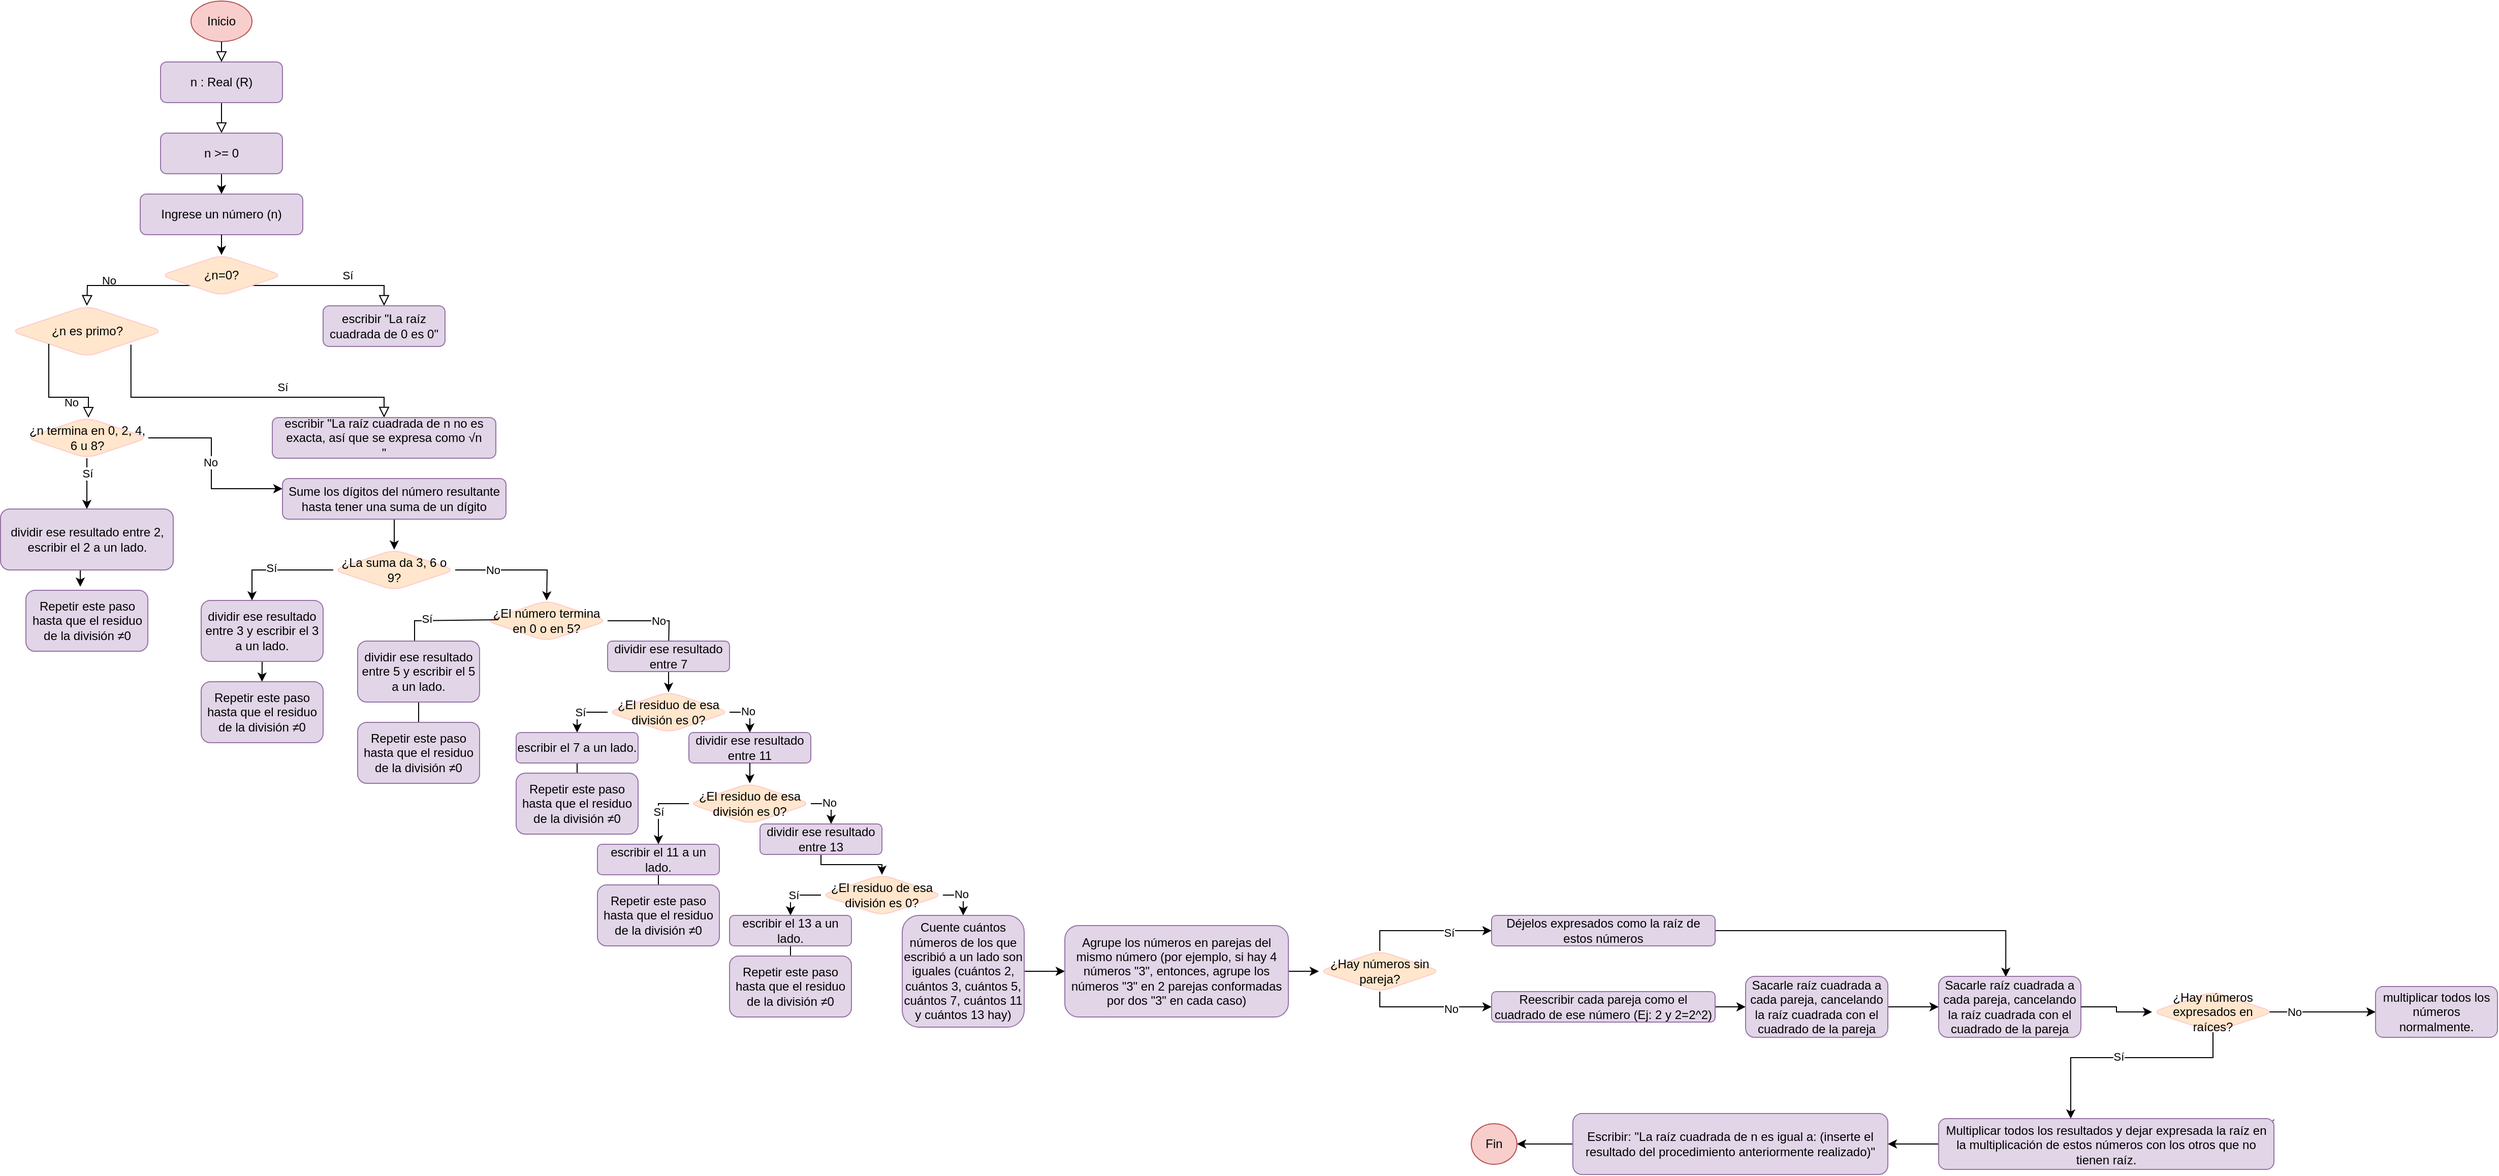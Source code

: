 <mxfile version="21.7.5" type="github">
  <diagram id="C5RBs43oDa-KdzZeNtuy" name="Page-1">
    <mxGraphModel dx="2933" dy="1567" grid="1" gridSize="10" guides="1" tooltips="1" connect="1" arrows="1" fold="1" page="1" pageScale="1" pageWidth="827" pageHeight="1169" math="0" shadow="0">
      <root>
        <mxCell id="WIyWlLk6GJQsqaUBKTNV-0" />
        <mxCell id="WIyWlLk6GJQsqaUBKTNV-1" parent="WIyWlLk6GJQsqaUBKTNV-0" />
        <mxCell id="WIyWlLk6GJQsqaUBKTNV-2" value="" style="rounded=0;html=1;jettySize=auto;orthogonalLoop=1;fontSize=11;endArrow=block;endFill=0;endSize=8;strokeWidth=1;shadow=0;labelBackgroundColor=none;edgeStyle=orthogonalEdgeStyle;" parent="WIyWlLk6GJQsqaUBKTNV-1" source="WIyWlLk6GJQsqaUBKTNV-3" edge="1">
          <mxGeometry relative="1" as="geometry">
            <mxPoint x="220" y="130" as="targetPoint" />
            <Array as="points">
              <mxPoint x="220" y="130" />
              <mxPoint x="220" y="130" />
            </Array>
          </mxGeometry>
        </mxCell>
        <mxCell id="WIyWlLk6GJQsqaUBKTNV-3" value="n : Real (R)" style="rounded=1;whiteSpace=wrap;html=1;fontSize=12;glass=0;strokeWidth=1;shadow=0;fillColor=#e1d5e7;strokeColor=#9673a6;" parent="WIyWlLk6GJQsqaUBKTNV-1" vertex="1">
          <mxGeometry x="160" y="60" width="120" height="40" as="geometry" />
        </mxCell>
        <mxCell id="WIyWlLk6GJQsqaUBKTNV-8" value="No" style="rounded=0;html=1;jettySize=auto;orthogonalLoop=1;fontSize=11;endArrow=block;endFill=0;endSize=8;strokeWidth=1;shadow=0;labelBackgroundColor=none;edgeStyle=orthogonalEdgeStyle;exitX=0;exitY=1;exitDx=0;exitDy=0;" parent="WIyWlLk6GJQsqaUBKTNV-1" source="UFm0XBWb2cDGTMjMBXUD-12" edge="1">
          <mxGeometry x="0.334" y="-5" relative="1" as="geometry">
            <mxPoint as="offset" />
            <mxPoint x="87.481" y="300" as="targetPoint" />
          </mxGeometry>
        </mxCell>
        <mxCell id="WIyWlLk6GJQsqaUBKTNV-9" value="Sí" style="edgeStyle=orthogonalEdgeStyle;rounded=0;html=1;jettySize=auto;orthogonalLoop=1;fontSize=11;endArrow=block;endFill=0;endSize=8;strokeWidth=1;shadow=0;labelBackgroundColor=none;exitX=1;exitY=1;exitDx=0;exitDy=0;entryX=0.5;entryY=0;entryDx=0;entryDy=0;" parent="WIyWlLk6GJQsqaUBKTNV-1" source="UFm0XBWb2cDGTMjMBXUD-12" target="WIyWlLk6GJQsqaUBKTNV-12" edge="1">
          <mxGeometry x="0.25" y="10" relative="1" as="geometry">
            <mxPoint as="offset" />
            <mxPoint x="294" y="270" as="sourcePoint" />
            <mxPoint x="394" y="450.0" as="targetPoint" />
            <Array as="points">
              <mxPoint x="380" y="280" />
            </Array>
          </mxGeometry>
        </mxCell>
        <mxCell id="WIyWlLk6GJQsqaUBKTNV-12" value="escribir &quot;La raíz cuadrada de 0 es 0&quot;" style="rounded=1;whiteSpace=wrap;html=1;fontSize=12;glass=0;strokeWidth=1;shadow=0;fillColor=#e1d5e7;strokeColor=#9673a6;" parent="WIyWlLk6GJQsqaUBKTNV-1" vertex="1">
          <mxGeometry x="320" y="300" width="120" height="40" as="geometry" />
        </mxCell>
        <mxCell id="UFm0XBWb2cDGTMjMBXUD-2" value="Inicio" style="ellipse;whiteSpace=wrap;html=1;fillColor=#f8cecc;strokeColor=#b85450;" vertex="1" parent="WIyWlLk6GJQsqaUBKTNV-1">
          <mxGeometry x="190" width="60" height="40" as="geometry" />
        </mxCell>
        <mxCell id="UFm0XBWb2cDGTMjMBXUD-3" value="" style="rounded=0;html=1;jettySize=auto;orthogonalLoop=1;fontSize=11;endArrow=block;endFill=0;endSize=8;strokeWidth=1;shadow=0;labelBackgroundColor=none;edgeStyle=orthogonalEdgeStyle;exitX=0.5;exitY=1;exitDx=0;exitDy=0;" edge="1" parent="WIyWlLk6GJQsqaUBKTNV-1" source="UFm0XBWb2cDGTMjMBXUD-2">
          <mxGeometry relative="1" as="geometry">
            <mxPoint x="219.5" y="40" as="sourcePoint" />
            <mxPoint x="220" y="60" as="targetPoint" />
            <Array as="points" />
          </mxGeometry>
        </mxCell>
        <mxCell id="UFm0XBWb2cDGTMjMBXUD-5" style="edgeStyle=orthogonalEdgeStyle;rounded=0;orthogonalLoop=1;jettySize=auto;html=1;" edge="1" parent="WIyWlLk6GJQsqaUBKTNV-1" source="UFm0XBWb2cDGTMjMBXUD-4">
          <mxGeometry relative="1" as="geometry">
            <mxPoint x="220" y="190" as="targetPoint" />
          </mxGeometry>
        </mxCell>
        <mxCell id="UFm0XBWb2cDGTMjMBXUD-4" value="n &amp;gt;= 0" style="rounded=1;whiteSpace=wrap;html=1;fillColor=#e1d5e7;strokeColor=#9673a6;" vertex="1" parent="WIyWlLk6GJQsqaUBKTNV-1">
          <mxGeometry x="160" y="130" width="120" height="40" as="geometry" />
        </mxCell>
        <mxCell id="UFm0XBWb2cDGTMjMBXUD-6" value="Ingrese un número (n)" style="rounded=1;whiteSpace=wrap;html=1;fillColor=#e1d5e7;strokeColor=#9673a6;" vertex="1" parent="WIyWlLk6GJQsqaUBKTNV-1">
          <mxGeometry x="140" y="190" width="160" height="40" as="geometry" />
        </mxCell>
        <mxCell id="UFm0XBWb2cDGTMjMBXUD-8" value="" style="endArrow=classic;html=1;rounded=0;exitX=0.5;exitY=1;exitDx=0;exitDy=0;entryX=0.5;entryY=0;entryDx=0;entryDy=0;entryPerimeter=0;" edge="1" parent="WIyWlLk6GJQsqaUBKTNV-1" source="UFm0XBWb2cDGTMjMBXUD-6" target="UFm0XBWb2cDGTMjMBXUD-12">
          <mxGeometry width="50" height="50" relative="1" as="geometry">
            <mxPoint x="370" y="190" as="sourcePoint" />
            <mxPoint x="220" y="250" as="targetPoint" />
          </mxGeometry>
        </mxCell>
        <mxCell id="UFm0XBWb2cDGTMjMBXUD-12" value="¿n=0?" style="rhombus;whiteSpace=wrap;html=1;fillColor=#ffe6cc;strokeColor=#FFCCCC;rounded=1;container=0;" vertex="1" parent="WIyWlLk6GJQsqaUBKTNV-1">
          <mxGeometry x="160" y="250" width="120" height="40" as="geometry" />
        </mxCell>
        <mxCell id="UFm0XBWb2cDGTMjMBXUD-33" value="Fin" style="ellipse;whiteSpace=wrap;html=1;fillColor=#f8cecc;strokeColor=#b85450;" vertex="1" parent="WIyWlLk6GJQsqaUBKTNV-1">
          <mxGeometry x="1450" y="1105" width="45" height="40" as="geometry" />
        </mxCell>
        <mxCell id="UFm0XBWb2cDGTMjMBXUD-37" value="¿n es primo?" style="rhombus;whiteSpace=wrap;html=1;fillColor=#ffe6cc;strokeColor=#FFCCCC;rounded=1;container=0;" vertex="1" parent="WIyWlLk6GJQsqaUBKTNV-1">
          <mxGeometry x="12.5" y="300" width="150" height="50" as="geometry" />
        </mxCell>
        <mxCell id="UFm0XBWb2cDGTMjMBXUD-38" value="No" style="rounded=0;html=1;jettySize=auto;orthogonalLoop=1;fontSize=11;endArrow=block;endFill=0;endSize=8;strokeWidth=1;shadow=0;labelBackgroundColor=none;edgeStyle=orthogonalEdgeStyle;exitX=0;exitY=1;exitDx=0;exitDy=0;" edge="1" parent="WIyWlLk6GJQsqaUBKTNV-1" source="UFm0XBWb2cDGTMjMBXUD-37">
          <mxGeometry x="0.334" y="-5" relative="1" as="geometry">
            <mxPoint as="offset" />
            <mxPoint x="190" y="387.5" as="sourcePoint" />
            <mxPoint x="89.037" y="410.161" as="targetPoint" />
            <Array as="points">
              <mxPoint x="50" y="390" />
              <mxPoint x="89" y="390" />
            </Array>
          </mxGeometry>
        </mxCell>
        <mxCell id="UFm0XBWb2cDGTMjMBXUD-39" value="Sí" style="edgeStyle=orthogonalEdgeStyle;rounded=0;html=1;jettySize=auto;orthogonalLoop=1;fontSize=11;endArrow=block;endFill=0;endSize=8;strokeWidth=1;shadow=0;labelBackgroundColor=none;exitX=0.789;exitY=0.766;exitDx=0;exitDy=0;exitPerimeter=0;" edge="1" parent="WIyWlLk6GJQsqaUBKTNV-1" source="UFm0XBWb2cDGTMjMBXUD-37">
          <mxGeometry x="0.25" y="10" relative="1" as="geometry">
            <mxPoint as="offset" />
            <mxPoint x="270" y="390" as="sourcePoint" />
            <mxPoint x="380" y="410" as="targetPoint" />
            <Array as="points">
              <mxPoint x="278" y="390" />
              <mxPoint x="380" y="390" />
              <mxPoint x="380" y="410" />
            </Array>
          </mxGeometry>
        </mxCell>
        <mxCell id="UFm0XBWb2cDGTMjMBXUD-40" value="escribir &quot;La raíz cuadrada de n no es exacta, así que se expresa como √n&lt;br&gt;&quot;" style="rounded=1;whiteSpace=wrap;html=1;fontSize=12;glass=0;strokeWidth=1;shadow=0;fillColor=#e1d5e7;strokeColor=#9673a6;" vertex="1" parent="WIyWlLk6GJQsqaUBKTNV-1">
          <mxGeometry x="270" y="410" width="220" height="40" as="geometry" />
        </mxCell>
        <mxCell id="UFm0XBWb2cDGTMjMBXUD-47" style="edgeStyle=orthogonalEdgeStyle;rounded=0;orthogonalLoop=1;jettySize=auto;html=1;exitX=0.5;exitY=1;exitDx=0;exitDy=0;" edge="1" parent="WIyWlLk6GJQsqaUBKTNV-1" source="UFm0XBWb2cDGTMjMBXUD-46" target="UFm0XBWb2cDGTMjMBXUD-48">
          <mxGeometry relative="1" as="geometry">
            <mxPoint x="480" y="490.0" as="targetPoint" />
            <Array as="points">
              <mxPoint x="87" y="500" />
            </Array>
          </mxGeometry>
        </mxCell>
        <mxCell id="UFm0XBWb2cDGTMjMBXUD-50" value="Sí" style="edgeLabel;html=1;align=center;verticalAlign=middle;resizable=0;points=[];" vertex="1" connectable="0" parent="UFm0XBWb2cDGTMjMBXUD-47">
          <mxGeometry x="-0.416" relative="1" as="geometry">
            <mxPoint as="offset" />
          </mxGeometry>
        </mxCell>
        <mxCell id="UFm0XBWb2cDGTMjMBXUD-49" style="edgeStyle=orthogonalEdgeStyle;rounded=0;orthogonalLoop=1;jettySize=auto;html=1;" edge="1" parent="WIyWlLk6GJQsqaUBKTNV-1">
          <mxGeometry relative="1" as="geometry">
            <mxPoint x="280" y="480" as="targetPoint" />
            <mxPoint x="148" y="430" as="sourcePoint" />
            <Array as="points">
              <mxPoint x="210" y="430" />
              <mxPoint x="210" y="480" />
            </Array>
          </mxGeometry>
        </mxCell>
        <mxCell id="UFm0XBWb2cDGTMjMBXUD-54" value="No" style="edgeLabel;html=1;align=center;verticalAlign=middle;resizable=0;points=[];" vertex="1" connectable="0" parent="UFm0XBWb2cDGTMjMBXUD-49">
          <mxGeometry x="-0.061" y="-1" relative="1" as="geometry">
            <mxPoint as="offset" />
          </mxGeometry>
        </mxCell>
        <mxCell id="UFm0XBWb2cDGTMjMBXUD-46" value="¿n termina en 0, 2, 4, 6 u 8?" style="rhombus;whiteSpace=wrap;html=1;fillColor=#ffe6cc;strokeColor=#FFCCCC;rounded=1;container=0;" vertex="1" parent="WIyWlLk6GJQsqaUBKTNV-1">
          <mxGeometry x="27.5" y="410" width="120" height="40" as="geometry" />
        </mxCell>
        <mxCell id="UFm0XBWb2cDGTMjMBXUD-74" style="edgeStyle=orthogonalEdgeStyle;rounded=0;orthogonalLoop=1;jettySize=auto;html=1;exitX=0.5;exitY=1;exitDx=0;exitDy=0;entryX=0.446;entryY=-0.059;entryDx=0;entryDy=0;entryPerimeter=0;" edge="1" parent="WIyWlLk6GJQsqaUBKTNV-1" source="UFm0XBWb2cDGTMjMBXUD-48" target="UFm0XBWb2cDGTMjMBXUD-73">
          <mxGeometry relative="1" as="geometry" />
        </mxCell>
        <mxCell id="UFm0XBWb2cDGTMjMBXUD-48" value="dividir ese resultado entre 2, escribir el 2 a un lado." style="rounded=1;whiteSpace=wrap;html=1;fillColor=#e1d5e7;strokeColor=#9673a6;" vertex="1" parent="WIyWlLk6GJQsqaUBKTNV-1">
          <mxGeometry x="2.5" y="500" width="170" height="60" as="geometry" />
        </mxCell>
        <mxCell id="UFm0XBWb2cDGTMjMBXUD-55" style="edgeStyle=orthogonalEdgeStyle;rounded=0;orthogonalLoop=1;jettySize=auto;html=1;" edge="1" parent="WIyWlLk6GJQsqaUBKTNV-1" source="UFm0XBWb2cDGTMjMBXUD-53">
          <mxGeometry relative="1" as="geometry">
            <mxPoint x="390" y="540.0" as="targetPoint" />
          </mxGeometry>
        </mxCell>
        <mxCell id="UFm0XBWb2cDGTMjMBXUD-53" value="Sume los dígitos del número resultante hasta tener una suma de un dígito" style="rounded=1;whiteSpace=wrap;html=1;fontSize=12;glass=0;strokeWidth=1;shadow=0;fillColor=#e1d5e7;strokeColor=#9673a6;" vertex="1" parent="WIyWlLk6GJQsqaUBKTNV-1">
          <mxGeometry x="280" y="470" width="220" height="40" as="geometry" />
        </mxCell>
        <mxCell id="UFm0XBWb2cDGTMjMBXUD-57" style="edgeStyle=orthogonalEdgeStyle;rounded=0;orthogonalLoop=1;jettySize=auto;html=1;exitX=0;exitY=0.5;exitDx=0;exitDy=0;" edge="1" parent="WIyWlLk6GJQsqaUBKTNV-1" source="UFm0XBWb2cDGTMjMBXUD-56" target="UFm0XBWb2cDGTMjMBXUD-61">
          <mxGeometry relative="1" as="geometry">
            <mxPoint x="250" y="584" as="targetPoint" />
            <mxPoint x="300" y="564.0" as="sourcePoint" />
            <Array as="points">
              <mxPoint x="250" y="560" />
            </Array>
          </mxGeometry>
        </mxCell>
        <mxCell id="UFm0XBWb2cDGTMjMBXUD-63" value="Sí" style="edgeLabel;html=1;align=center;verticalAlign=middle;resizable=0;points=[];" vertex="1" connectable="0" parent="UFm0XBWb2cDGTMjMBXUD-57">
          <mxGeometry x="0.114" y="-2" relative="1" as="geometry">
            <mxPoint as="offset" />
          </mxGeometry>
        </mxCell>
        <mxCell id="UFm0XBWb2cDGTMjMBXUD-62" style="edgeStyle=orthogonalEdgeStyle;rounded=0;orthogonalLoop=1;jettySize=auto;html=1;exitX=1;exitY=0.5;exitDx=0;exitDy=0;" edge="1" parent="WIyWlLk6GJQsqaUBKTNV-1" source="UFm0XBWb2cDGTMjMBXUD-56">
          <mxGeometry relative="1" as="geometry">
            <mxPoint x="540" y="590" as="targetPoint" />
          </mxGeometry>
        </mxCell>
        <mxCell id="UFm0XBWb2cDGTMjMBXUD-65" value="No" style="edgeLabel;html=1;align=center;verticalAlign=middle;resizable=0;points=[];" vertex="1" connectable="0" parent="UFm0XBWb2cDGTMjMBXUD-62">
          <mxGeometry x="-0.394" relative="1" as="geometry">
            <mxPoint as="offset" />
          </mxGeometry>
        </mxCell>
        <mxCell id="UFm0XBWb2cDGTMjMBXUD-56" value="¿La suma da 3, 6 o 9?" style="rhombus;whiteSpace=wrap;html=1;fillColor=#ffe6cc;strokeColor=#FFCCCC;rounded=1;container=0;" vertex="1" parent="WIyWlLk6GJQsqaUBKTNV-1">
          <mxGeometry x="330" y="540" width="120" height="40" as="geometry" />
        </mxCell>
        <mxCell id="UFm0XBWb2cDGTMjMBXUD-71" style="edgeStyle=orthogonalEdgeStyle;rounded=0;orthogonalLoop=1;jettySize=auto;html=1;exitX=0.5;exitY=1;exitDx=0;exitDy=0;" edge="1" parent="WIyWlLk6GJQsqaUBKTNV-1" source="UFm0XBWb2cDGTMjMBXUD-61">
          <mxGeometry relative="1" as="geometry">
            <mxPoint x="259.852" y="670.0" as="targetPoint" />
          </mxGeometry>
        </mxCell>
        <mxCell id="UFm0XBWb2cDGTMjMBXUD-61" value="dividir ese resultado entre 3 y escribir el 3 a un lado." style="rounded=1;whiteSpace=wrap;html=1;fillColor=#e1d5e7;strokeColor=#9673a6;" vertex="1" parent="WIyWlLk6GJQsqaUBKTNV-1">
          <mxGeometry x="200" y="590" width="120" height="60" as="geometry" />
        </mxCell>
        <mxCell id="UFm0XBWb2cDGTMjMBXUD-77" style="edgeStyle=orthogonalEdgeStyle;rounded=0;orthogonalLoop=1;jettySize=auto;html=1;exitX=1;exitY=0.5;exitDx=0;exitDy=0;" edge="1" parent="WIyWlLk6GJQsqaUBKTNV-1" source="UFm0XBWb2cDGTMjMBXUD-67">
          <mxGeometry relative="1" as="geometry">
            <mxPoint x="660" y="640.0" as="targetPoint" />
          </mxGeometry>
        </mxCell>
        <mxCell id="UFm0XBWb2cDGTMjMBXUD-78" value="No" style="edgeLabel;html=1;align=center;verticalAlign=middle;resizable=0;points=[];" vertex="1" connectable="0" parent="UFm0XBWb2cDGTMjMBXUD-77">
          <mxGeometry x="0.093" relative="1" as="geometry">
            <mxPoint as="offset" />
          </mxGeometry>
        </mxCell>
        <mxCell id="UFm0XBWb2cDGTMjMBXUD-67" value="¿El número termina en 0 o en 5?" style="rhombus;whiteSpace=wrap;html=1;fillColor=#ffe6cc;strokeColor=#FFCCCC;rounded=1;container=0;" vertex="1" parent="WIyWlLk6GJQsqaUBKTNV-1">
          <mxGeometry x="480" y="590" width="120" height="40" as="geometry" />
        </mxCell>
        <mxCell id="UFm0XBWb2cDGTMjMBXUD-68" style="edgeStyle=orthogonalEdgeStyle;rounded=0;orthogonalLoop=1;jettySize=auto;html=1;exitX=0.104;exitY=0.476;exitDx=0;exitDy=0;exitPerimeter=0;entryX=0.5;entryY=0;entryDx=0;entryDy=0;" edge="1" parent="WIyWlLk6GJQsqaUBKTNV-1" source="UFm0XBWb2cDGTMjMBXUD-67" target="UFm0XBWb2cDGTMjMBXUD-70">
          <mxGeometry relative="1" as="geometry">
            <mxPoint x="410" y="640" as="targetPoint" />
            <mxPoint x="490" y="610" as="sourcePoint" />
            <Array as="points">
              <mxPoint x="410" y="610" />
              <mxPoint x="410" y="640" />
            </Array>
          </mxGeometry>
        </mxCell>
        <mxCell id="UFm0XBWb2cDGTMjMBXUD-69" value="Sí" style="edgeLabel;html=1;align=center;verticalAlign=middle;resizable=0;points=[];" vertex="1" connectable="0" parent="UFm0XBWb2cDGTMjMBXUD-68">
          <mxGeometry x="0.114" y="-2" relative="1" as="geometry">
            <mxPoint as="offset" />
          </mxGeometry>
        </mxCell>
        <mxCell id="UFm0XBWb2cDGTMjMBXUD-75" style="edgeStyle=orthogonalEdgeStyle;rounded=0;orthogonalLoop=1;jettySize=auto;html=1;exitX=0.5;exitY=1;exitDx=0;exitDy=0;" edge="1" parent="WIyWlLk6GJQsqaUBKTNV-1" source="UFm0XBWb2cDGTMjMBXUD-70">
          <mxGeometry relative="1" as="geometry">
            <mxPoint x="413.926" y="730" as="targetPoint" />
          </mxGeometry>
        </mxCell>
        <mxCell id="UFm0XBWb2cDGTMjMBXUD-70" value="dividir ese resultado entre 5 y escribir el 5 a un lado." style="rounded=1;whiteSpace=wrap;html=1;fillColor=#e1d5e7;strokeColor=#9673a6;" vertex="1" parent="WIyWlLk6GJQsqaUBKTNV-1">
          <mxGeometry x="354" y="630" width="120" height="60" as="geometry" />
        </mxCell>
        <mxCell id="UFm0XBWb2cDGTMjMBXUD-72" value="Repetir este paso hasta que el residuo de la división ≠0" style="rounded=1;whiteSpace=wrap;html=1;fillColor=#e1d5e7;strokeColor=#9673a6;" vertex="1" parent="WIyWlLk6GJQsqaUBKTNV-1">
          <mxGeometry x="200" y="670" width="120" height="60" as="geometry" />
        </mxCell>
        <mxCell id="UFm0XBWb2cDGTMjMBXUD-73" value="Repetir este paso hasta que el residuo de la división ≠0" style="rounded=1;whiteSpace=wrap;html=1;fillColor=#e1d5e7;strokeColor=#9673a6;" vertex="1" parent="WIyWlLk6GJQsqaUBKTNV-1">
          <mxGeometry x="27.5" y="580" width="120" height="60" as="geometry" />
        </mxCell>
        <mxCell id="UFm0XBWb2cDGTMjMBXUD-76" value="Repetir este paso hasta que el residuo de la división ≠0" style="rounded=1;whiteSpace=wrap;html=1;fillColor=#e1d5e7;strokeColor=#9673a6;" vertex="1" parent="WIyWlLk6GJQsqaUBKTNV-1">
          <mxGeometry x="354" y="710" width="120" height="60" as="geometry" />
        </mxCell>
        <mxCell id="UFm0XBWb2cDGTMjMBXUD-83" style="edgeStyle=orthogonalEdgeStyle;rounded=0;orthogonalLoop=1;jettySize=auto;html=1;entryX=0.5;entryY=0;entryDx=0;entryDy=0;" edge="1" parent="WIyWlLk6GJQsqaUBKTNV-1" source="UFm0XBWb2cDGTMjMBXUD-81" target="UFm0XBWb2cDGTMjMBXUD-82">
          <mxGeometry relative="1" as="geometry" />
        </mxCell>
        <mxCell id="UFm0XBWb2cDGTMjMBXUD-81" value="dividir ese resultado entre 7" style="rounded=1;whiteSpace=wrap;html=1;fillColor=#e1d5e7;strokeColor=#9673a6;" vertex="1" parent="WIyWlLk6GJQsqaUBKTNV-1">
          <mxGeometry x="600" y="630" width="120" height="30" as="geometry" />
        </mxCell>
        <mxCell id="UFm0XBWb2cDGTMjMBXUD-85" style="edgeStyle=orthogonalEdgeStyle;rounded=0;orthogonalLoop=1;jettySize=auto;html=1;exitX=0;exitY=0.5;exitDx=0;exitDy=0;" edge="1" parent="WIyWlLk6GJQsqaUBKTNV-1" source="UFm0XBWb2cDGTMjMBXUD-82">
          <mxGeometry relative="1" as="geometry">
            <mxPoint x="570" y="720" as="targetPoint" />
          </mxGeometry>
        </mxCell>
        <mxCell id="UFm0XBWb2cDGTMjMBXUD-86" value="Sí" style="edgeLabel;html=1;align=center;verticalAlign=middle;resizable=0;points=[];" vertex="1" connectable="0" parent="UFm0XBWb2cDGTMjMBXUD-85">
          <mxGeometry x="0.073" relative="1" as="geometry">
            <mxPoint as="offset" />
          </mxGeometry>
        </mxCell>
        <mxCell id="UFm0XBWb2cDGTMjMBXUD-87" style="edgeStyle=orthogonalEdgeStyle;rounded=0;orthogonalLoop=1;jettySize=auto;html=1;exitX=1;exitY=0.5;exitDx=0;exitDy=0;" edge="1" parent="WIyWlLk6GJQsqaUBKTNV-1" source="UFm0XBWb2cDGTMjMBXUD-82">
          <mxGeometry relative="1" as="geometry">
            <mxPoint x="740" y="720" as="targetPoint" />
          </mxGeometry>
        </mxCell>
        <mxCell id="UFm0XBWb2cDGTMjMBXUD-88" value="No" style="edgeLabel;html=1;align=center;verticalAlign=middle;resizable=0;points=[];" vertex="1" connectable="0" parent="UFm0XBWb2cDGTMjMBXUD-87">
          <mxGeometry x="-0.118" y="1" relative="1" as="geometry">
            <mxPoint as="offset" />
          </mxGeometry>
        </mxCell>
        <mxCell id="UFm0XBWb2cDGTMjMBXUD-82" value="¿El residuo de esa división es 0?" style="rhombus;whiteSpace=wrap;html=1;fillColor=#ffe6cc;strokeColor=#FFCCCC;rounded=1;container=0;" vertex="1" parent="WIyWlLk6GJQsqaUBKTNV-1">
          <mxGeometry x="600" y="680" width="120" height="40" as="geometry" />
        </mxCell>
        <mxCell id="UFm0XBWb2cDGTMjMBXUD-90" style="edgeStyle=orthogonalEdgeStyle;rounded=0;orthogonalLoop=1;jettySize=auto;html=1;" edge="1" parent="WIyWlLk6GJQsqaUBKTNV-1" source="UFm0XBWb2cDGTMjMBXUD-89">
          <mxGeometry relative="1" as="geometry">
            <mxPoint x="570" y="770" as="targetPoint" />
          </mxGeometry>
        </mxCell>
        <mxCell id="UFm0XBWb2cDGTMjMBXUD-89" value="escribir el 7 a un lado." style="rounded=1;whiteSpace=wrap;html=1;fillColor=#e1d5e7;strokeColor=#9673a6;" vertex="1" parent="WIyWlLk6GJQsqaUBKTNV-1">
          <mxGeometry x="510" y="720" width="120" height="30" as="geometry" />
        </mxCell>
        <mxCell id="UFm0XBWb2cDGTMjMBXUD-91" value="Repetir este paso hasta que el residuo de la división ≠0" style="rounded=1;whiteSpace=wrap;html=1;fillColor=#e1d5e7;strokeColor=#9673a6;" vertex="1" parent="WIyWlLk6GJQsqaUBKTNV-1">
          <mxGeometry x="510" y="760" width="120" height="60" as="geometry" />
        </mxCell>
        <mxCell id="UFm0XBWb2cDGTMjMBXUD-92" value="dividir ese resultado entre 11" style="rounded=1;whiteSpace=wrap;html=1;fillColor=#e1d5e7;strokeColor=#9673a6;" vertex="1" parent="WIyWlLk6GJQsqaUBKTNV-1">
          <mxGeometry x="680" y="720" width="120" height="30" as="geometry" />
        </mxCell>
        <mxCell id="UFm0XBWb2cDGTMjMBXUD-93" style="edgeStyle=orthogonalEdgeStyle;rounded=0;orthogonalLoop=1;jettySize=auto;html=1;entryX=0.5;entryY=0;entryDx=0;entryDy=0;" edge="1" parent="WIyWlLk6GJQsqaUBKTNV-1" target="UFm0XBWb2cDGTMjMBXUD-98">
          <mxGeometry relative="1" as="geometry">
            <mxPoint x="740" y="750" as="sourcePoint" />
          </mxGeometry>
        </mxCell>
        <mxCell id="UFm0XBWb2cDGTMjMBXUD-94" style="edgeStyle=orthogonalEdgeStyle;rounded=0;orthogonalLoop=1;jettySize=auto;html=1;exitX=0;exitY=0.5;exitDx=0;exitDy=0;entryX=0.5;entryY=0;entryDx=0;entryDy=0;" edge="1" parent="WIyWlLk6GJQsqaUBKTNV-1" source="UFm0XBWb2cDGTMjMBXUD-98" target="UFm0XBWb2cDGTMjMBXUD-100">
          <mxGeometry relative="1" as="geometry">
            <mxPoint x="650" y="810" as="targetPoint" />
          </mxGeometry>
        </mxCell>
        <mxCell id="UFm0XBWb2cDGTMjMBXUD-95" value="Sí" style="edgeLabel;html=1;align=center;verticalAlign=middle;resizable=0;points=[];" vertex="1" connectable="0" parent="UFm0XBWb2cDGTMjMBXUD-94">
          <mxGeometry x="0.073" relative="1" as="geometry">
            <mxPoint as="offset" />
          </mxGeometry>
        </mxCell>
        <mxCell id="UFm0XBWb2cDGTMjMBXUD-96" style="edgeStyle=orthogonalEdgeStyle;rounded=0;orthogonalLoop=1;jettySize=auto;html=1;exitX=1;exitY=0.5;exitDx=0;exitDy=0;" edge="1" parent="WIyWlLk6GJQsqaUBKTNV-1" source="UFm0XBWb2cDGTMjMBXUD-98">
          <mxGeometry relative="1" as="geometry">
            <mxPoint x="820" y="810" as="targetPoint" />
          </mxGeometry>
        </mxCell>
        <mxCell id="UFm0XBWb2cDGTMjMBXUD-97" value="No" style="edgeLabel;html=1;align=center;verticalAlign=middle;resizable=0;points=[];" vertex="1" connectable="0" parent="UFm0XBWb2cDGTMjMBXUD-96">
          <mxGeometry x="-0.118" y="1" relative="1" as="geometry">
            <mxPoint as="offset" />
          </mxGeometry>
        </mxCell>
        <mxCell id="UFm0XBWb2cDGTMjMBXUD-98" value="¿El residuo de esa división es 0?" style="rhombus;whiteSpace=wrap;html=1;fillColor=#ffe6cc;strokeColor=#FFCCCC;rounded=1;container=0;" vertex="1" parent="WIyWlLk6GJQsqaUBKTNV-1">
          <mxGeometry x="680" y="770" width="120" height="40" as="geometry" />
        </mxCell>
        <mxCell id="UFm0XBWb2cDGTMjMBXUD-99" style="edgeStyle=orthogonalEdgeStyle;rounded=0;orthogonalLoop=1;jettySize=auto;html=1;" edge="1" parent="WIyWlLk6GJQsqaUBKTNV-1" source="UFm0XBWb2cDGTMjMBXUD-100">
          <mxGeometry relative="1" as="geometry">
            <mxPoint x="650" y="880" as="targetPoint" />
          </mxGeometry>
        </mxCell>
        <mxCell id="UFm0XBWb2cDGTMjMBXUD-100" value="escribir el 11 a un lado." style="rounded=1;whiteSpace=wrap;html=1;fillColor=#e1d5e7;strokeColor=#9673a6;" vertex="1" parent="WIyWlLk6GJQsqaUBKTNV-1">
          <mxGeometry x="590" y="830" width="120" height="30" as="geometry" />
        </mxCell>
        <mxCell id="UFm0XBWb2cDGTMjMBXUD-101" value="Repetir este paso hasta que el residuo de la división ≠0" style="rounded=1;whiteSpace=wrap;html=1;fillColor=#e1d5e7;strokeColor=#9673a6;" vertex="1" parent="WIyWlLk6GJQsqaUBKTNV-1">
          <mxGeometry x="590" y="870" width="120" height="60" as="geometry" />
        </mxCell>
        <mxCell id="UFm0XBWb2cDGTMjMBXUD-129" style="edgeStyle=orthogonalEdgeStyle;rounded=0;orthogonalLoop=1;jettySize=auto;html=1;exitX=0.5;exitY=1;exitDx=0;exitDy=0;entryX=0.5;entryY=0;entryDx=0;entryDy=0;" edge="1" parent="WIyWlLk6GJQsqaUBKTNV-1" source="UFm0XBWb2cDGTMjMBXUD-102" target="UFm0XBWb2cDGTMjMBXUD-120">
          <mxGeometry relative="1" as="geometry">
            <Array as="points">
              <mxPoint x="810" y="850" />
              <mxPoint x="870" y="850" />
            </Array>
          </mxGeometry>
        </mxCell>
        <mxCell id="UFm0XBWb2cDGTMjMBXUD-102" value="dividir ese resultado entre 13" style="rounded=1;whiteSpace=wrap;html=1;fillColor=#e1d5e7;strokeColor=#9673a6;" vertex="1" parent="WIyWlLk6GJQsqaUBKTNV-1">
          <mxGeometry x="750" y="810" width="120" height="30" as="geometry" />
        </mxCell>
        <mxCell id="UFm0XBWb2cDGTMjMBXUD-116" style="edgeStyle=orthogonalEdgeStyle;rounded=0;orthogonalLoop=1;jettySize=auto;html=1;exitX=0;exitY=0.5;exitDx=0;exitDy=0;" edge="1" parent="WIyWlLk6GJQsqaUBKTNV-1" source="UFm0XBWb2cDGTMjMBXUD-120">
          <mxGeometry relative="1" as="geometry">
            <mxPoint x="780" y="900" as="targetPoint" />
          </mxGeometry>
        </mxCell>
        <mxCell id="UFm0XBWb2cDGTMjMBXUD-117" value="Sí" style="edgeLabel;html=1;align=center;verticalAlign=middle;resizable=0;points=[];" vertex="1" connectable="0" parent="UFm0XBWb2cDGTMjMBXUD-116">
          <mxGeometry x="0.073" relative="1" as="geometry">
            <mxPoint as="offset" />
          </mxGeometry>
        </mxCell>
        <mxCell id="UFm0XBWb2cDGTMjMBXUD-118" style="edgeStyle=orthogonalEdgeStyle;rounded=0;orthogonalLoop=1;jettySize=auto;html=1;exitX=1;exitY=0.5;exitDx=0;exitDy=0;" edge="1" parent="WIyWlLk6GJQsqaUBKTNV-1" source="UFm0XBWb2cDGTMjMBXUD-120">
          <mxGeometry relative="1" as="geometry">
            <mxPoint x="950" y="900" as="targetPoint" />
          </mxGeometry>
        </mxCell>
        <mxCell id="UFm0XBWb2cDGTMjMBXUD-119" value="No" style="edgeLabel;html=1;align=center;verticalAlign=middle;resizable=0;points=[];" vertex="1" connectable="0" parent="UFm0XBWb2cDGTMjMBXUD-118">
          <mxGeometry x="-0.118" y="1" relative="1" as="geometry">
            <mxPoint as="offset" />
          </mxGeometry>
        </mxCell>
        <mxCell id="UFm0XBWb2cDGTMjMBXUD-120" value="¿El residuo de esa división es 0?" style="rhombus;whiteSpace=wrap;html=1;fillColor=#ffe6cc;strokeColor=#FFCCCC;rounded=1;container=0;" vertex="1" parent="WIyWlLk6GJQsqaUBKTNV-1">
          <mxGeometry x="810" y="860" width="120" height="40" as="geometry" />
        </mxCell>
        <mxCell id="UFm0XBWb2cDGTMjMBXUD-121" style="edgeStyle=orthogonalEdgeStyle;rounded=0;orthogonalLoop=1;jettySize=auto;html=1;" edge="1" parent="WIyWlLk6GJQsqaUBKTNV-1" source="UFm0XBWb2cDGTMjMBXUD-122">
          <mxGeometry relative="1" as="geometry">
            <mxPoint x="780" y="950" as="targetPoint" />
          </mxGeometry>
        </mxCell>
        <mxCell id="UFm0XBWb2cDGTMjMBXUD-122" value="escribir el 13 a un lado." style="rounded=1;whiteSpace=wrap;html=1;fillColor=#e1d5e7;strokeColor=#9673a6;" vertex="1" parent="WIyWlLk6GJQsqaUBKTNV-1">
          <mxGeometry x="720" y="900" width="120" height="30" as="geometry" />
        </mxCell>
        <mxCell id="UFm0XBWb2cDGTMjMBXUD-123" value="Repetir este paso hasta que el residuo de la división ≠0" style="rounded=1;whiteSpace=wrap;html=1;fillColor=#e1d5e7;strokeColor=#9673a6;" vertex="1" parent="WIyWlLk6GJQsqaUBKTNV-1">
          <mxGeometry x="720" y="940" width="120" height="60" as="geometry" />
        </mxCell>
        <mxCell id="UFm0XBWb2cDGTMjMBXUD-132" style="edgeStyle=orthogonalEdgeStyle;rounded=0;orthogonalLoop=1;jettySize=auto;html=1;exitX=1;exitY=0.5;exitDx=0;exitDy=0;" edge="1" parent="WIyWlLk6GJQsqaUBKTNV-1" source="UFm0XBWb2cDGTMjMBXUD-124" target="UFm0XBWb2cDGTMjMBXUD-133">
          <mxGeometry relative="1" as="geometry">
            <mxPoint x="1040" y="955.31" as="targetPoint" />
          </mxGeometry>
        </mxCell>
        <mxCell id="UFm0XBWb2cDGTMjMBXUD-124" value="Cuente cuántos números de los que escribió a un lado son iguales (cuántos 2, cuántos 3, cuántos 5, cuántos 7, cuántos 11 y cuántos 13 hay)" style="rounded=1;whiteSpace=wrap;html=1;fillColor=#e1d5e7;strokeColor=#9673a6;" vertex="1" parent="WIyWlLk6GJQsqaUBKTNV-1">
          <mxGeometry x="890" y="900" width="120" height="110" as="geometry" />
        </mxCell>
        <mxCell id="UFm0XBWb2cDGTMjMBXUD-143" style="edgeStyle=orthogonalEdgeStyle;rounded=0;orthogonalLoop=1;jettySize=auto;html=1;exitX=1;exitY=0.5;exitDx=0;exitDy=0;entryX=0;entryY=0.5;entryDx=0;entryDy=0;" edge="1" parent="WIyWlLk6GJQsqaUBKTNV-1" source="UFm0XBWb2cDGTMjMBXUD-133" target="UFm0XBWb2cDGTMjMBXUD-142">
          <mxGeometry relative="1" as="geometry" />
        </mxCell>
        <mxCell id="UFm0XBWb2cDGTMjMBXUD-133" value="Agrupe los números en parejas del mismo número (por ejemplo, si hay 4 números &quot;3&quot;, entonces, agrupe los números &quot;3&quot; en 2 parejas conformadas por dos &quot;3&quot; en cada caso)" style="rounded=1;whiteSpace=wrap;html=1;fillColor=#e1d5e7;strokeColor=#9673a6;" vertex="1" parent="WIyWlLk6GJQsqaUBKTNV-1">
          <mxGeometry x="1050" y="910" width="220" height="90" as="geometry" />
        </mxCell>
        <mxCell id="UFm0XBWb2cDGTMjMBXUD-145" style="edgeStyle=orthogonalEdgeStyle;rounded=0;orthogonalLoop=1;jettySize=auto;html=1;exitX=0.5;exitY=0;exitDx=0;exitDy=0;" edge="1" parent="WIyWlLk6GJQsqaUBKTNV-1" source="UFm0XBWb2cDGTMjMBXUD-142">
          <mxGeometry relative="1" as="geometry">
            <mxPoint x="1470" y="915" as="targetPoint" />
            <Array as="points">
              <mxPoint x="1360" y="915" />
            </Array>
          </mxGeometry>
        </mxCell>
        <mxCell id="UFm0XBWb2cDGTMjMBXUD-146" value="Sí" style="edgeLabel;html=1;align=center;verticalAlign=middle;resizable=0;points=[];" vertex="1" connectable="0" parent="UFm0XBWb2cDGTMjMBXUD-145">
          <mxGeometry x="0.356" y="-2" relative="1" as="geometry">
            <mxPoint as="offset" />
          </mxGeometry>
        </mxCell>
        <mxCell id="UFm0XBWb2cDGTMjMBXUD-142" value="¿Hay números sin pareja?" style="rhombus;whiteSpace=wrap;html=1;fillColor=#ffe6cc;strokeColor=#FFCCCC;rounded=1;container=0;" vertex="1" parent="WIyWlLk6GJQsqaUBKTNV-1">
          <mxGeometry x="1300" y="935" width="120" height="40" as="geometry" />
        </mxCell>
        <mxCell id="UFm0XBWb2cDGTMjMBXUD-153" style="edgeStyle=orthogonalEdgeStyle;rounded=0;orthogonalLoop=1;jettySize=auto;html=1;entryX=0.472;entryY=0.008;entryDx=0;entryDy=0;entryPerimeter=0;" edge="1" parent="WIyWlLk6GJQsqaUBKTNV-1" source="UFm0XBWb2cDGTMjMBXUD-147" target="UFm0XBWb2cDGTMjMBXUD-159">
          <mxGeometry relative="1" as="geometry">
            <mxPoint x="2010" y="1000" as="targetPoint" />
          </mxGeometry>
        </mxCell>
        <mxCell id="UFm0XBWb2cDGTMjMBXUD-147" value="Déjelos expresados como la raíz de estos números" style="rounded=1;whiteSpace=wrap;html=1;fillColor=#e1d5e7;strokeColor=#9673a6;" vertex="1" parent="WIyWlLk6GJQsqaUBKTNV-1">
          <mxGeometry x="1470" y="900" width="220" height="30" as="geometry" />
        </mxCell>
        <mxCell id="UFm0XBWb2cDGTMjMBXUD-148" style="edgeStyle=orthogonalEdgeStyle;rounded=0;orthogonalLoop=1;jettySize=auto;html=1;exitX=0.5;exitY=1;exitDx=0;exitDy=0;" edge="1" parent="WIyWlLk6GJQsqaUBKTNV-1" source="UFm0XBWb2cDGTMjMBXUD-142">
          <mxGeometry relative="1" as="geometry">
            <mxPoint x="1470" y="990" as="targetPoint" />
            <mxPoint x="1360" y="1010" as="sourcePoint" />
            <Array as="points">
              <mxPoint x="1360" y="990" />
            </Array>
          </mxGeometry>
        </mxCell>
        <mxCell id="UFm0XBWb2cDGTMjMBXUD-149" value="No" style="edgeLabel;html=1;align=center;verticalAlign=middle;resizable=0;points=[];" vertex="1" connectable="0" parent="UFm0XBWb2cDGTMjMBXUD-148">
          <mxGeometry x="0.356" y="-2" relative="1" as="geometry">
            <mxPoint as="offset" />
          </mxGeometry>
        </mxCell>
        <mxCell id="UFm0XBWb2cDGTMjMBXUD-151" style="edgeStyle=orthogonalEdgeStyle;rounded=0;orthogonalLoop=1;jettySize=auto;html=1;" edge="1" parent="WIyWlLk6GJQsqaUBKTNV-1" source="UFm0XBWb2cDGTMjMBXUD-150" target="UFm0XBWb2cDGTMjMBXUD-152">
          <mxGeometry relative="1" as="geometry">
            <mxPoint x="1720" y="990" as="targetPoint" />
          </mxGeometry>
        </mxCell>
        <mxCell id="UFm0XBWb2cDGTMjMBXUD-150" value="Reescribir cada pareja como el cuadrado de ese número (Ej: 2 y 2=2^2)" style="rounded=1;whiteSpace=wrap;html=1;fillColor=#e1d5e7;strokeColor=#9673a6;" vertex="1" parent="WIyWlLk6GJQsqaUBKTNV-1">
          <mxGeometry x="1470" y="975" width="220" height="30" as="geometry" />
        </mxCell>
        <mxCell id="UFm0XBWb2cDGTMjMBXUD-160" style="edgeStyle=orthogonalEdgeStyle;rounded=0;orthogonalLoop=1;jettySize=auto;html=1;entryX=0;entryY=0.5;entryDx=0;entryDy=0;" edge="1" parent="WIyWlLk6GJQsqaUBKTNV-1" source="UFm0XBWb2cDGTMjMBXUD-152" target="UFm0XBWb2cDGTMjMBXUD-159">
          <mxGeometry relative="1" as="geometry" />
        </mxCell>
        <mxCell id="UFm0XBWb2cDGTMjMBXUD-152" value="Sacarle raíz cuadrada a cada pareja, cancelando la raíz cuadrada con el cuadrado de la pareja" style="rounded=1;whiteSpace=wrap;html=1;fillColor=#e1d5e7;strokeColor=#9673a6;" vertex="1" parent="WIyWlLk6GJQsqaUBKTNV-1">
          <mxGeometry x="1720" y="960" width="140" height="60" as="geometry" />
        </mxCell>
        <mxCell id="UFm0XBWb2cDGTMjMBXUD-159" value="Sacarle raíz cuadrada a cada pareja, cancelando la raíz cuadrada con el cuadrado de la pareja" style="rounded=1;whiteSpace=wrap;html=1;fillColor=#e1d5e7;strokeColor=#9673a6;" vertex="1" parent="WIyWlLk6GJQsqaUBKTNV-1">
          <mxGeometry x="1910" y="960" width="140" height="60" as="geometry" />
        </mxCell>
        <mxCell id="UFm0XBWb2cDGTMjMBXUD-163" style="edgeStyle=orthogonalEdgeStyle;rounded=0;orthogonalLoop=1;jettySize=auto;html=1;exitX=1;exitY=0.5;exitDx=0;exitDy=0;entryX=0;entryY=0.5;entryDx=0;entryDy=0;" edge="1" parent="WIyWlLk6GJQsqaUBKTNV-1" source="UFm0XBWb2cDGTMjMBXUD-159" target="UFm0XBWb2cDGTMjMBXUD-169">
          <mxGeometry relative="1" as="geometry">
            <mxPoint x="2130" y="1030" as="targetPoint" />
            <mxPoint x="2050" y="990" as="sourcePoint" />
          </mxGeometry>
        </mxCell>
        <mxCell id="UFm0XBWb2cDGTMjMBXUD-165" style="edgeStyle=orthogonalEdgeStyle;rounded=0;orthogonalLoop=1;jettySize=auto;html=1;exitX=0.5;exitY=1;exitDx=0;exitDy=0;" edge="1" parent="WIyWlLk6GJQsqaUBKTNV-1" source="UFm0XBWb2cDGTMjMBXUD-169">
          <mxGeometry relative="1" as="geometry">
            <mxPoint x="2040" y="1100" as="targetPoint" />
            <Array as="points">
              <mxPoint x="2180" y="1040" />
              <mxPoint x="2040" y="1040" />
            </Array>
          </mxGeometry>
        </mxCell>
        <mxCell id="UFm0XBWb2cDGTMjMBXUD-166" value="Sí" style="edgeLabel;html=1;align=center;verticalAlign=middle;resizable=0;points=[];" vertex="1" connectable="0" parent="UFm0XBWb2cDGTMjMBXUD-165">
          <mxGeometry x="0.073" relative="1" as="geometry">
            <mxPoint x="150" y="65" as="offset" />
          </mxGeometry>
        </mxCell>
        <mxCell id="UFm0XBWb2cDGTMjMBXUD-173" value="Sí" style="edgeLabel;html=1;align=center;verticalAlign=middle;resizable=0;points=[];" vertex="1" connectable="0" parent="UFm0XBWb2cDGTMjMBXUD-165">
          <mxGeometry x="0.049" y="-1" relative="1" as="geometry">
            <mxPoint as="offset" />
          </mxGeometry>
        </mxCell>
        <mxCell id="UFm0XBWb2cDGTMjMBXUD-167" style="edgeStyle=orthogonalEdgeStyle;rounded=0;orthogonalLoop=1;jettySize=auto;html=1;exitX=1;exitY=0.5;exitDx=0;exitDy=0;entryX=0;entryY=0.5;entryDx=0;entryDy=0;" edge="1" parent="WIyWlLk6GJQsqaUBKTNV-1" source="UFm0XBWb2cDGTMjMBXUD-169" target="UFm0XBWb2cDGTMjMBXUD-170">
          <mxGeometry relative="1" as="geometry">
            <mxPoint x="2210" y="1090" as="targetPoint" />
            <Array as="points">
              <mxPoint x="2211" y="995" />
              <mxPoint x="2211" y="990" />
              <mxPoint x="2210" y="990" />
              <mxPoint x="2210" y="995" />
            </Array>
          </mxGeometry>
        </mxCell>
        <mxCell id="UFm0XBWb2cDGTMjMBXUD-168" value="No" style="edgeLabel;html=1;align=center;verticalAlign=middle;resizable=0;points=[];" vertex="1" connectable="0" parent="UFm0XBWb2cDGTMjMBXUD-167">
          <mxGeometry x="-0.118" y="1" relative="1" as="geometry">
            <mxPoint x="15" y="1" as="offset" />
          </mxGeometry>
        </mxCell>
        <mxCell id="UFm0XBWb2cDGTMjMBXUD-169" value="¿Hay números expresados en raíces?" style="rhombus;whiteSpace=wrap;html=1;fillColor=#ffe6cc;strokeColor=#FFCCCC;rounded=1;container=0;" vertex="1" parent="WIyWlLk6GJQsqaUBKTNV-1">
          <mxGeometry x="2120" y="975" width="120" height="40" as="geometry" />
        </mxCell>
        <mxCell id="UFm0XBWb2cDGTMjMBXUD-170" value="multiplicar todos los números normalmente." style="rounded=1;whiteSpace=wrap;html=1;fillColor=#e1d5e7;strokeColor=#9673a6;" vertex="1" parent="WIyWlLk6GJQsqaUBKTNV-1">
          <mxGeometry x="2340" y="970" width="120" height="50" as="geometry" />
        </mxCell>
        <mxCell id="UFm0XBWb2cDGTMjMBXUD-174" style="edgeStyle=orthogonalEdgeStyle;rounded=0;orthogonalLoop=1;jettySize=auto;html=1;" edge="1" parent="WIyWlLk6GJQsqaUBKTNV-1" source="UFm0XBWb2cDGTMjMBXUD-171">
          <mxGeometry relative="1" as="geometry">
            <mxPoint x="1860" y="1125" as="targetPoint" />
          </mxGeometry>
        </mxCell>
        <mxCell id="UFm0XBWb2cDGTMjMBXUD-171" value="&lt;br&gt;&lt;span style=&quot;color: rgb(0, 0, 0); font-family: Helvetica; font-size: 12px; font-style: normal; font-variant-ligatures: normal; font-variant-caps: normal; font-weight: 400; letter-spacing: normal; orphans: 2; text-align: center; text-indent: 0px; text-transform: none; widows: 2; word-spacing: 0px; -webkit-text-stroke-width: 0px; text-decoration-thickness: initial; text-decoration-style: initial; text-decoration-color: initial; float: none; display: inline !important;&quot;&gt;Multiplicar todos los resultados y dejar expresada la raíz en la multiplicación de estos números con los otros que no tienen raíz.&lt;/span&gt;" style="rounded=1;whiteSpace=wrap;html=1;fillColor=#e1d5e7;strokeColor=#9673a6;verticalAlign=bottom;" vertex="1" parent="WIyWlLk6GJQsqaUBKTNV-1">
          <mxGeometry x="1910" y="1100" width="330" height="50" as="geometry" />
        </mxCell>
        <mxCell id="UFm0XBWb2cDGTMjMBXUD-176" style="edgeStyle=orthogonalEdgeStyle;rounded=0;orthogonalLoop=1;jettySize=auto;html=1;entryX=1;entryY=0.5;entryDx=0;entryDy=0;" edge="1" parent="WIyWlLk6GJQsqaUBKTNV-1" source="UFm0XBWb2cDGTMjMBXUD-175" target="UFm0XBWb2cDGTMjMBXUD-33">
          <mxGeometry relative="1" as="geometry">
            <mxPoint x="1500" y="1125" as="targetPoint" />
          </mxGeometry>
        </mxCell>
        <mxCell id="UFm0XBWb2cDGTMjMBXUD-175" value="Escribir: &quot;La raíz cuadrada de n es igual a: (inserte el resultado del procedimiento anteriormente realizado)&quot;" style="rounded=1;whiteSpace=wrap;html=1;fillColor=#e1d5e7;strokeColor=#9673a6;" vertex="1" parent="WIyWlLk6GJQsqaUBKTNV-1">
          <mxGeometry x="1550" y="1095" width="310" height="60" as="geometry" />
        </mxCell>
      </root>
    </mxGraphModel>
  </diagram>
</mxfile>
